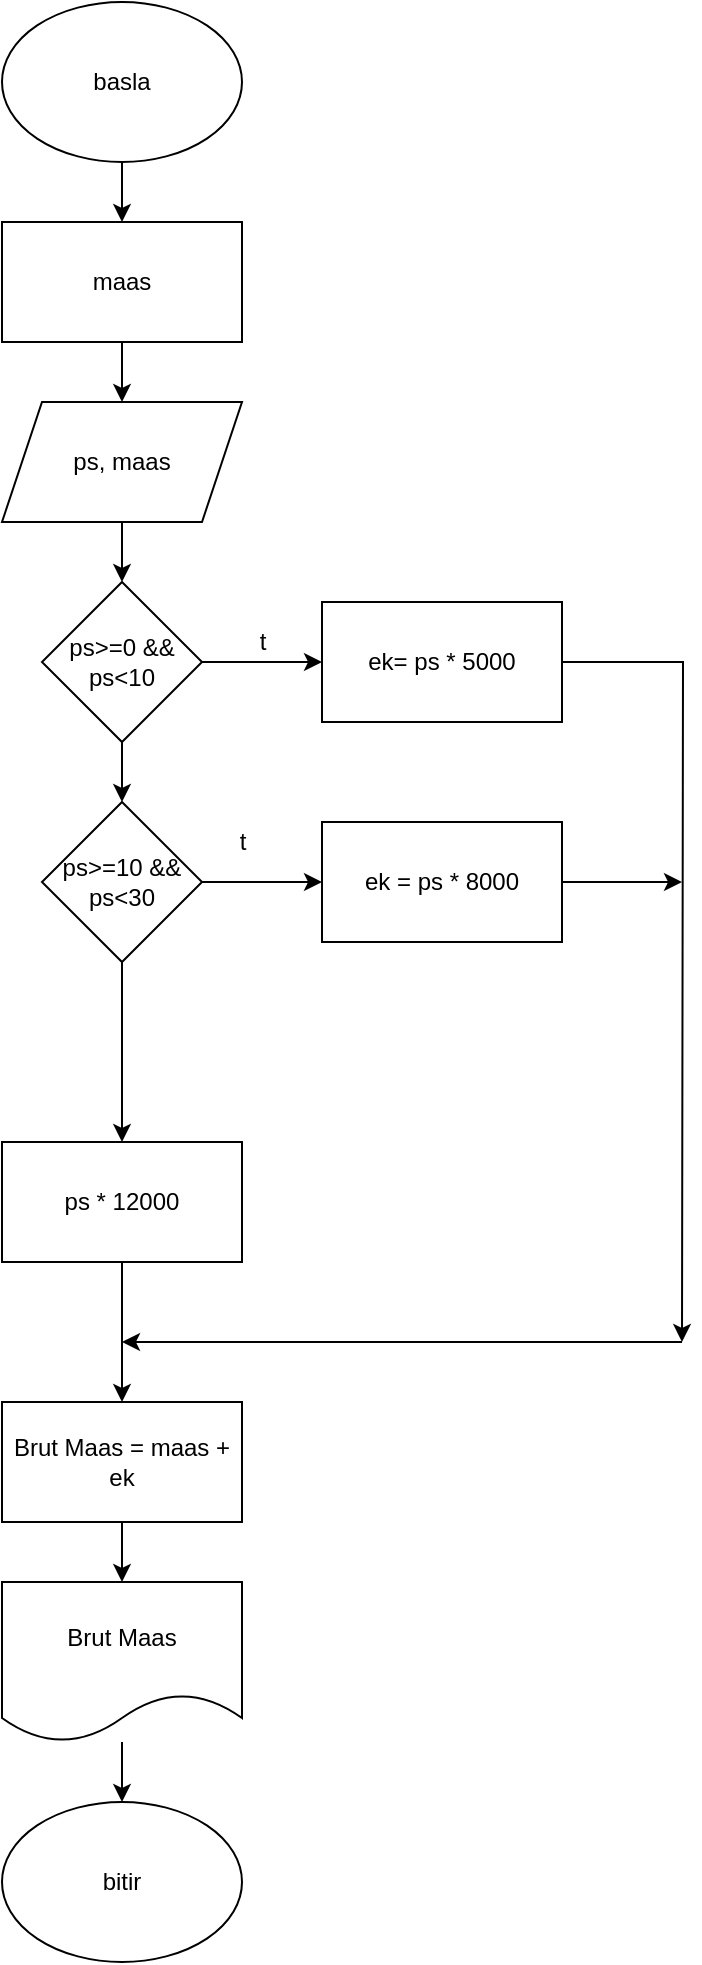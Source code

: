 <mxfile version="20.5.1" type="device"><diagram id="o8ChzkQEEsShAlQ-AHzs" name="Sayfa -1"><mxGraphModel dx="1038" dy="588" grid="1" gridSize="10" guides="1" tooltips="1" connect="1" arrows="1" fold="1" page="1" pageScale="1" pageWidth="827" pageHeight="1169" math="0" shadow="0"><root><mxCell id="0"/><mxCell id="1" parent="0"/><mxCell id="yZ75RW6VDC20-mgDbucF-3" value="" style="edgeStyle=orthogonalEdgeStyle;rounded=0;orthogonalLoop=1;jettySize=auto;html=1;" edge="1" parent="1" source="yZ75RW6VDC20-mgDbucF-1" target="yZ75RW6VDC20-mgDbucF-2"><mxGeometry relative="1" as="geometry"/></mxCell><mxCell id="yZ75RW6VDC20-mgDbucF-1" value="basla" style="ellipse;whiteSpace=wrap;html=1;" vertex="1" parent="1"><mxGeometry x="60" y="30" width="120" height="80" as="geometry"/></mxCell><mxCell id="yZ75RW6VDC20-mgDbucF-5" value="" style="edgeStyle=orthogonalEdgeStyle;rounded=0;orthogonalLoop=1;jettySize=auto;html=1;" edge="1" parent="1" source="yZ75RW6VDC20-mgDbucF-2" target="yZ75RW6VDC20-mgDbucF-4"><mxGeometry relative="1" as="geometry"/></mxCell><mxCell id="yZ75RW6VDC20-mgDbucF-2" value="maas" style="rounded=0;whiteSpace=wrap;html=1;" vertex="1" parent="1"><mxGeometry x="60" y="140" width="120" height="60" as="geometry"/></mxCell><mxCell id="yZ75RW6VDC20-mgDbucF-7" value="" style="edgeStyle=orthogonalEdgeStyle;rounded=0;orthogonalLoop=1;jettySize=auto;html=1;" edge="1" parent="1" source="yZ75RW6VDC20-mgDbucF-4" target="yZ75RW6VDC20-mgDbucF-6"><mxGeometry relative="1" as="geometry"/></mxCell><mxCell id="yZ75RW6VDC20-mgDbucF-4" value="ps, maas" style="shape=parallelogram;perimeter=parallelogramPerimeter;whiteSpace=wrap;html=1;fixedSize=1;" vertex="1" parent="1"><mxGeometry x="60" y="230" width="120" height="60" as="geometry"/></mxCell><mxCell id="yZ75RW6VDC20-mgDbucF-9" value="" style="edgeStyle=orthogonalEdgeStyle;rounded=0;orthogonalLoop=1;jettySize=auto;html=1;" edge="1" parent="1" source="yZ75RW6VDC20-mgDbucF-6" target="yZ75RW6VDC20-mgDbucF-8"><mxGeometry relative="1" as="geometry"/></mxCell><mxCell id="yZ75RW6VDC20-mgDbucF-12" value="" style="edgeStyle=orthogonalEdgeStyle;rounded=0;orthogonalLoop=1;jettySize=auto;html=1;" edge="1" parent="1" source="yZ75RW6VDC20-mgDbucF-6" target="yZ75RW6VDC20-mgDbucF-11"><mxGeometry relative="1" as="geometry"/></mxCell><mxCell id="yZ75RW6VDC20-mgDbucF-6" value="ps&amp;gt;=0 &amp;amp;&amp;amp; ps&amp;lt;10" style="rhombus;whiteSpace=wrap;html=1;" vertex="1" parent="1"><mxGeometry x="80" y="320" width="80" height="80" as="geometry"/></mxCell><mxCell id="yZ75RW6VDC20-mgDbucF-26" style="edgeStyle=orthogonalEdgeStyle;rounded=0;orthogonalLoop=1;jettySize=auto;html=1;" edge="1" parent="1" source="yZ75RW6VDC20-mgDbucF-8"><mxGeometry relative="1" as="geometry"><mxPoint x="400" y="700" as="targetPoint"/></mxGeometry></mxCell><mxCell id="yZ75RW6VDC20-mgDbucF-8" value="ek= ps * 5000" style="whiteSpace=wrap;html=1;" vertex="1" parent="1"><mxGeometry x="220" y="330" width="120" height="60" as="geometry"/></mxCell><mxCell id="yZ75RW6VDC20-mgDbucF-10" value="t" style="text;html=1;align=center;verticalAlign=middle;resizable=0;points=[];autosize=1;strokeColor=none;fillColor=none;" vertex="1" parent="1"><mxGeometry x="175" y="335" width="30" height="30" as="geometry"/></mxCell><mxCell id="yZ75RW6VDC20-mgDbucF-14" value="" style="edgeStyle=orthogonalEdgeStyle;rounded=0;orthogonalLoop=1;jettySize=auto;html=1;" edge="1" parent="1" source="yZ75RW6VDC20-mgDbucF-11" target="yZ75RW6VDC20-mgDbucF-13"><mxGeometry relative="1" as="geometry"/></mxCell><mxCell id="yZ75RW6VDC20-mgDbucF-17" value="" style="edgeStyle=orthogonalEdgeStyle;rounded=0;orthogonalLoop=1;jettySize=auto;html=1;" edge="1" parent="1" source="yZ75RW6VDC20-mgDbucF-11" target="yZ75RW6VDC20-mgDbucF-16"><mxGeometry relative="1" as="geometry"/></mxCell><mxCell id="yZ75RW6VDC20-mgDbucF-11" value="ps&amp;gt;=10 &amp;amp;&amp;amp; ps&amp;lt;30" style="rhombus;whiteSpace=wrap;html=1;" vertex="1" parent="1"><mxGeometry x="80" y="430" width="80" height="80" as="geometry"/></mxCell><mxCell id="yZ75RW6VDC20-mgDbucF-33" style="edgeStyle=orthogonalEdgeStyle;rounded=0;orthogonalLoop=1;jettySize=auto;html=1;" edge="1" parent="1" source="yZ75RW6VDC20-mgDbucF-13"><mxGeometry relative="1" as="geometry"><mxPoint x="400" y="470" as="targetPoint"/></mxGeometry></mxCell><mxCell id="yZ75RW6VDC20-mgDbucF-13" value="ek = ps * 8000" style="whiteSpace=wrap;html=1;" vertex="1" parent="1"><mxGeometry x="220" y="440" width="120" height="60" as="geometry"/></mxCell><mxCell id="yZ75RW6VDC20-mgDbucF-15" value="t" style="text;html=1;align=center;verticalAlign=middle;resizable=0;points=[];autosize=1;strokeColor=none;fillColor=none;" vertex="1" parent="1"><mxGeometry x="165" y="435" width="30" height="30" as="geometry"/></mxCell><mxCell id="yZ75RW6VDC20-mgDbucF-24" style="edgeStyle=orthogonalEdgeStyle;rounded=0;orthogonalLoop=1;jettySize=auto;html=1;" edge="1" parent="1" source="yZ75RW6VDC20-mgDbucF-16"><mxGeometry relative="1" as="geometry"><mxPoint x="120" y="730" as="targetPoint"/></mxGeometry></mxCell><mxCell id="yZ75RW6VDC20-mgDbucF-16" value="ps * 12000" style="whiteSpace=wrap;html=1;" vertex="1" parent="1"><mxGeometry x="60" y="600" width="120" height="60" as="geometry"/></mxCell><mxCell id="yZ75RW6VDC20-mgDbucF-36" value="" style="edgeStyle=orthogonalEdgeStyle;rounded=0;orthogonalLoop=1;jettySize=auto;html=1;" edge="1" parent="1" source="yZ75RW6VDC20-mgDbucF-31" target="yZ75RW6VDC20-mgDbucF-35"><mxGeometry relative="1" as="geometry"/></mxCell><mxCell id="yZ75RW6VDC20-mgDbucF-31" value="Brut Maas = maas + ek" style="rounded=0;whiteSpace=wrap;html=1;" vertex="1" parent="1"><mxGeometry x="60" y="730" width="120" height="60" as="geometry"/></mxCell><mxCell id="yZ75RW6VDC20-mgDbucF-34" value="" style="endArrow=classic;html=1;rounded=0;" edge="1" parent="1"><mxGeometry width="50" height="50" relative="1" as="geometry"><mxPoint x="400" y="700" as="sourcePoint"/><mxPoint x="120" y="700" as="targetPoint"/></mxGeometry></mxCell><mxCell id="yZ75RW6VDC20-mgDbucF-38" value="" style="edgeStyle=orthogonalEdgeStyle;rounded=0;orthogonalLoop=1;jettySize=auto;html=1;" edge="1" parent="1" source="yZ75RW6VDC20-mgDbucF-35" target="yZ75RW6VDC20-mgDbucF-37"><mxGeometry relative="1" as="geometry"/></mxCell><mxCell id="yZ75RW6VDC20-mgDbucF-35" value="Brut Maas" style="shape=document;whiteSpace=wrap;html=1;boundedLbl=1;rounded=0;" vertex="1" parent="1"><mxGeometry x="60" y="820" width="120" height="80" as="geometry"/></mxCell><mxCell id="yZ75RW6VDC20-mgDbucF-37" value="bitir" style="ellipse;whiteSpace=wrap;html=1;" vertex="1" parent="1"><mxGeometry x="60" y="930" width="120" height="80" as="geometry"/></mxCell></root></mxGraphModel></diagram></mxfile>
